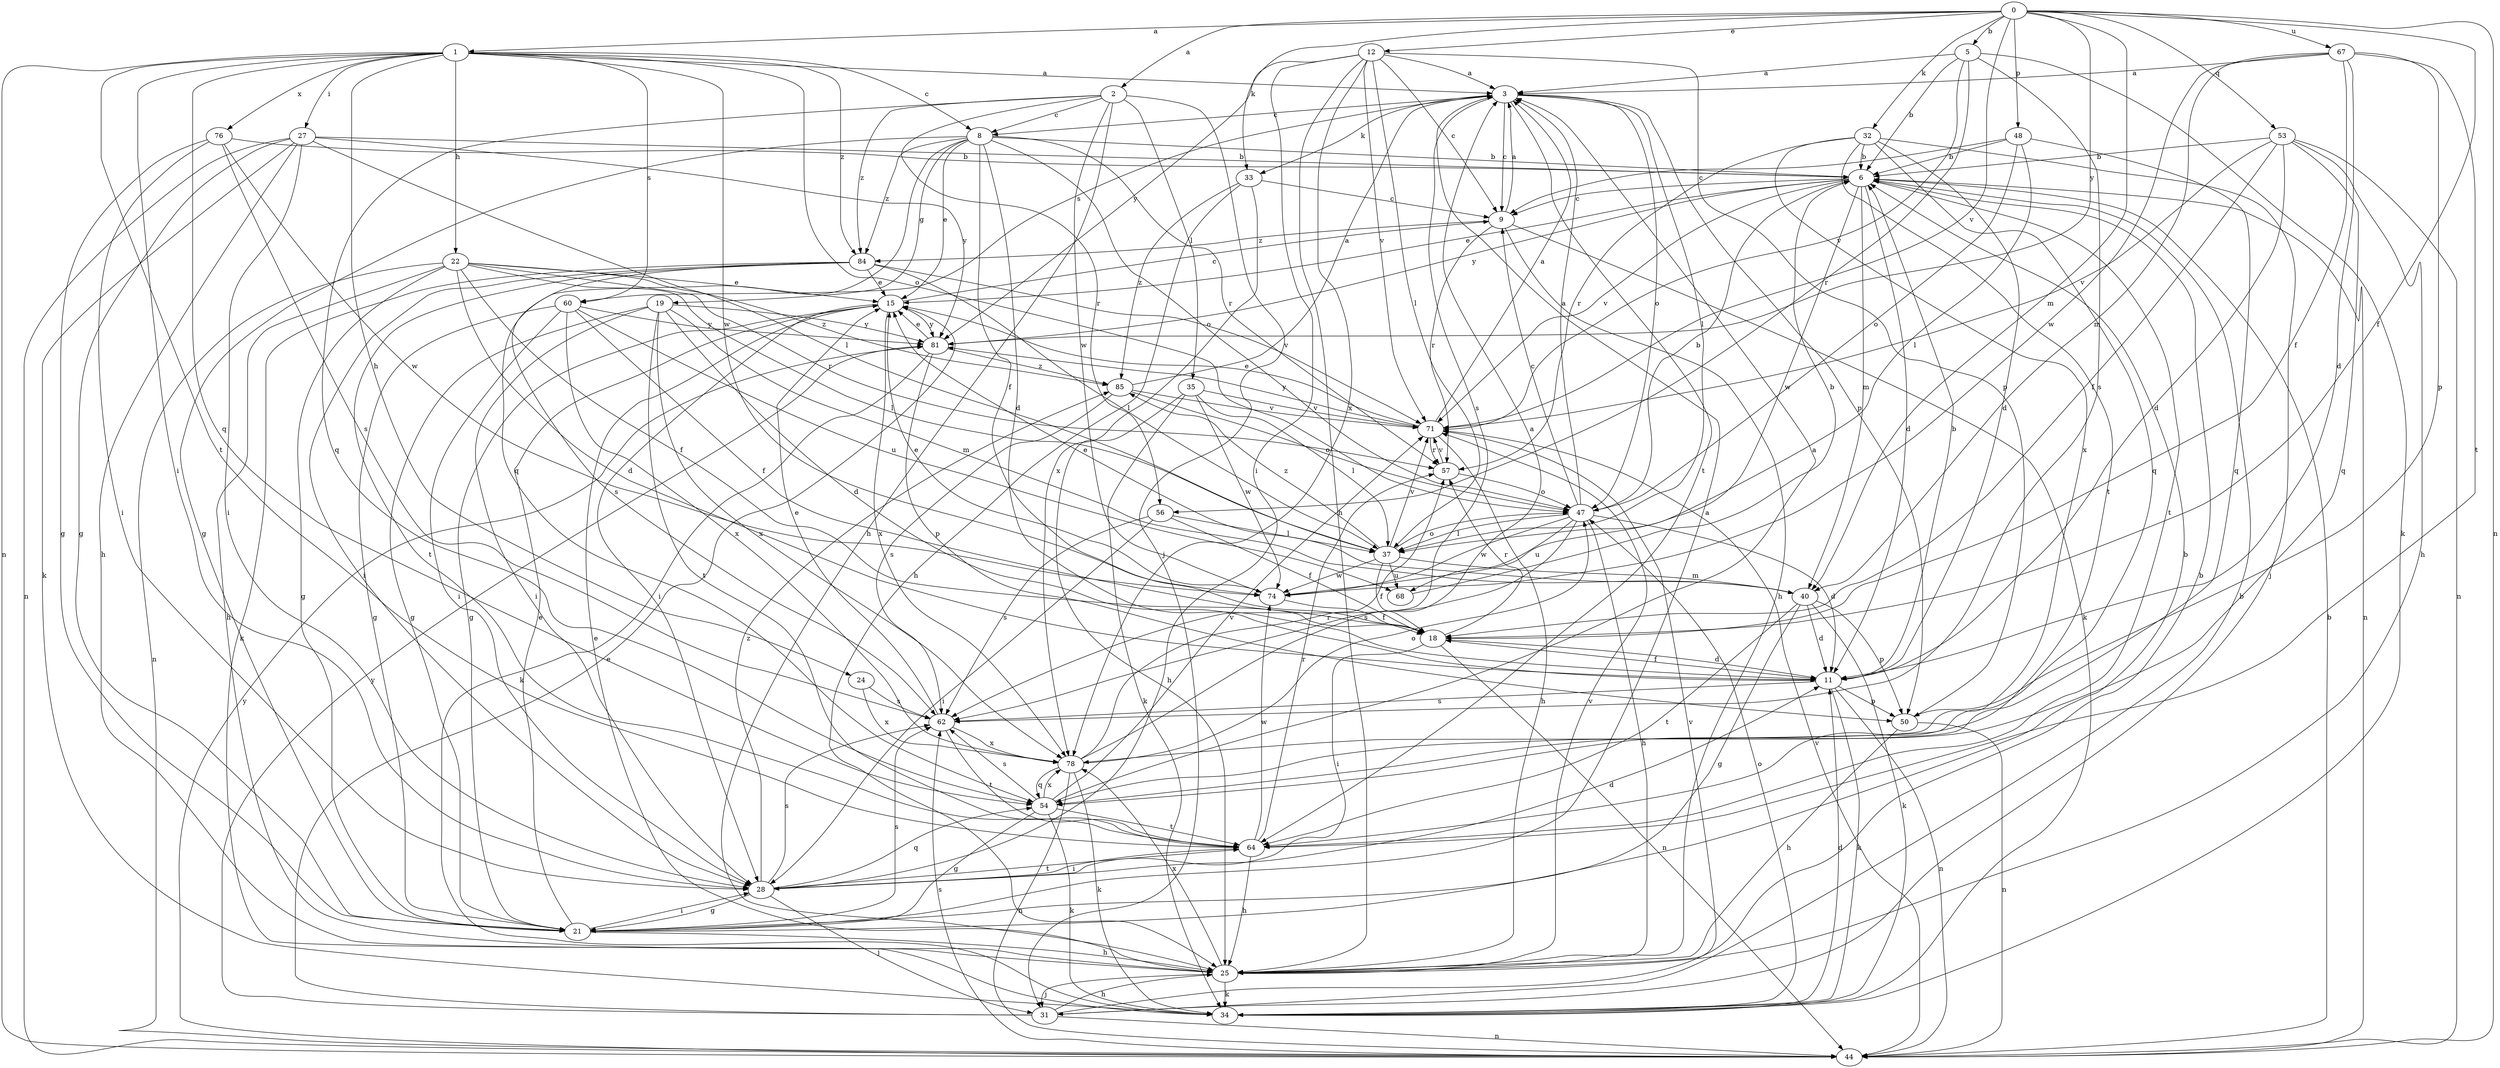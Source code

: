 strict digraph  {
0;
1;
2;
3;
5;
6;
8;
9;
11;
12;
15;
18;
19;
21;
22;
24;
25;
27;
28;
31;
32;
33;
34;
35;
37;
40;
44;
47;
48;
50;
53;
54;
56;
57;
60;
62;
64;
67;
68;
71;
74;
76;
78;
81;
84;
85;
0 -> 1  [label=a];
0 -> 2  [label=a];
0 -> 5  [label=b];
0 -> 12  [label=e];
0 -> 18  [label=f];
0 -> 32  [label=k];
0 -> 33  [label=k];
0 -> 40  [label=m];
0 -> 44  [label=n];
0 -> 48  [label=p];
0 -> 53  [label=q];
0 -> 67  [label=u];
0 -> 71  [label=v];
0 -> 81  [label=y];
1 -> 3  [label=a];
1 -> 8  [label=c];
1 -> 22  [label=h];
1 -> 24  [label=h];
1 -> 27  [label=i];
1 -> 28  [label=i];
1 -> 44  [label=n];
1 -> 47  [label=o];
1 -> 54  [label=q];
1 -> 60  [label=s];
1 -> 64  [label=t];
1 -> 74  [label=w];
1 -> 76  [label=x];
1 -> 84  [label=z];
2 -> 8  [label=c];
2 -> 25  [label=h];
2 -> 31  [label=j];
2 -> 35  [label=l];
2 -> 54  [label=q];
2 -> 56  [label=r];
2 -> 74  [label=w];
2 -> 84  [label=z];
3 -> 8  [label=c];
3 -> 9  [label=c];
3 -> 33  [label=k];
3 -> 37  [label=l];
3 -> 47  [label=o];
3 -> 50  [label=p];
3 -> 60  [label=s];
3 -> 62  [label=s];
3 -> 64  [label=t];
5 -> 3  [label=a];
5 -> 6  [label=b];
5 -> 34  [label=k];
5 -> 56  [label=r];
5 -> 62  [label=s];
5 -> 71  [label=v];
6 -> 9  [label=c];
6 -> 11  [label=d];
6 -> 15  [label=e];
6 -> 40  [label=m];
6 -> 44  [label=n];
6 -> 64  [label=t];
6 -> 71  [label=v];
6 -> 74  [label=w];
6 -> 81  [label=y];
8 -> 6  [label=b];
8 -> 11  [label=d];
8 -> 15  [label=e];
8 -> 18  [label=f];
8 -> 19  [label=g];
8 -> 21  [label=g];
8 -> 47  [label=o];
8 -> 54  [label=q];
8 -> 57  [label=r];
8 -> 84  [label=z];
9 -> 3  [label=a];
9 -> 25  [label=h];
9 -> 34  [label=k];
9 -> 57  [label=r];
9 -> 84  [label=z];
11 -> 6  [label=b];
11 -> 18  [label=f];
11 -> 34  [label=k];
11 -> 44  [label=n];
11 -> 50  [label=p];
11 -> 62  [label=s];
12 -> 3  [label=a];
12 -> 9  [label=c];
12 -> 25  [label=h];
12 -> 28  [label=i];
12 -> 37  [label=l];
12 -> 50  [label=p];
12 -> 71  [label=v];
12 -> 78  [label=x];
12 -> 81  [label=y];
15 -> 9  [label=c];
15 -> 21  [label=g];
15 -> 28  [label=i];
15 -> 78  [label=x];
15 -> 81  [label=y];
18 -> 11  [label=d];
18 -> 28  [label=i];
18 -> 44  [label=n];
18 -> 57  [label=r];
19 -> 11  [label=d];
19 -> 21  [label=g];
19 -> 28  [label=i];
19 -> 40  [label=m];
19 -> 64  [label=t];
19 -> 78  [label=x];
19 -> 81  [label=y];
21 -> 3  [label=a];
21 -> 6  [label=b];
21 -> 15  [label=e];
21 -> 25  [label=h];
21 -> 28  [label=i];
21 -> 62  [label=s];
22 -> 11  [label=d];
22 -> 15  [label=e];
22 -> 18  [label=f];
22 -> 21  [label=g];
22 -> 25  [label=h];
22 -> 37  [label=l];
22 -> 44  [label=n];
22 -> 57  [label=r];
22 -> 85  [label=z];
24 -> 62  [label=s];
24 -> 78  [label=x];
25 -> 6  [label=b];
25 -> 15  [label=e];
25 -> 31  [label=j];
25 -> 34  [label=k];
25 -> 71  [label=v];
25 -> 78  [label=x];
27 -> 6  [label=b];
27 -> 21  [label=g];
27 -> 25  [label=h];
27 -> 28  [label=i];
27 -> 34  [label=k];
27 -> 37  [label=l];
27 -> 44  [label=n];
27 -> 81  [label=y];
28 -> 11  [label=d];
28 -> 21  [label=g];
28 -> 31  [label=j];
28 -> 54  [label=q];
28 -> 62  [label=s];
28 -> 64  [label=t];
28 -> 85  [label=z];
31 -> 6  [label=b];
31 -> 15  [label=e];
31 -> 25  [label=h];
31 -> 44  [label=n];
31 -> 71  [label=v];
31 -> 81  [label=y];
32 -> 6  [label=b];
32 -> 11  [label=d];
32 -> 31  [label=j];
32 -> 54  [label=q];
32 -> 57  [label=r];
32 -> 64  [label=t];
32 -> 78  [label=x];
33 -> 9  [label=c];
33 -> 25  [label=h];
33 -> 78  [label=x];
33 -> 85  [label=z];
34 -> 11  [label=d];
34 -> 47  [label=o];
35 -> 25  [label=h];
35 -> 34  [label=k];
35 -> 37  [label=l];
35 -> 71  [label=v];
35 -> 74  [label=w];
37 -> 18  [label=f];
37 -> 40  [label=m];
37 -> 47  [label=o];
37 -> 68  [label=u];
37 -> 71  [label=v];
37 -> 74  [label=w];
37 -> 85  [label=z];
40 -> 11  [label=d];
40 -> 15  [label=e];
40 -> 21  [label=g];
40 -> 34  [label=k];
40 -> 50  [label=p];
40 -> 64  [label=t];
44 -> 6  [label=b];
44 -> 62  [label=s];
44 -> 71  [label=v];
44 -> 81  [label=y];
47 -> 3  [label=a];
47 -> 6  [label=b];
47 -> 9  [label=c];
47 -> 11  [label=d];
47 -> 25  [label=h];
47 -> 37  [label=l];
47 -> 62  [label=s];
47 -> 68  [label=u];
47 -> 74  [label=w];
48 -> 6  [label=b];
48 -> 9  [label=c];
48 -> 37  [label=l];
48 -> 47  [label=o];
48 -> 54  [label=q];
50 -> 25  [label=h];
50 -> 44  [label=n];
53 -> 6  [label=b];
53 -> 11  [label=d];
53 -> 18  [label=f];
53 -> 25  [label=h];
53 -> 44  [label=n];
53 -> 54  [label=q];
53 -> 71  [label=v];
54 -> 3  [label=a];
54 -> 21  [label=g];
54 -> 34  [label=k];
54 -> 62  [label=s];
54 -> 64  [label=t];
54 -> 71  [label=v];
54 -> 78  [label=x];
56 -> 18  [label=f];
56 -> 28  [label=i];
56 -> 37  [label=l];
56 -> 62  [label=s];
57 -> 47  [label=o];
57 -> 71  [label=v];
60 -> 18  [label=f];
60 -> 21  [label=g];
60 -> 28  [label=i];
60 -> 68  [label=u];
60 -> 78  [label=x];
60 -> 81  [label=y];
62 -> 15  [label=e];
62 -> 64  [label=t];
62 -> 78  [label=x];
64 -> 25  [label=h];
64 -> 28  [label=i];
64 -> 57  [label=r];
64 -> 74  [label=w];
67 -> 3  [label=a];
67 -> 11  [label=d];
67 -> 18  [label=f];
67 -> 40  [label=m];
67 -> 50  [label=p];
67 -> 64  [label=t];
67 -> 74  [label=w];
68 -> 6  [label=b];
71 -> 3  [label=a];
71 -> 15  [label=e];
71 -> 25  [label=h];
71 -> 57  [label=r];
71 -> 81  [label=y];
74 -> 15  [label=e];
74 -> 18  [label=f];
76 -> 6  [label=b];
76 -> 21  [label=g];
76 -> 28  [label=i];
76 -> 62  [label=s];
76 -> 74  [label=w];
78 -> 3  [label=a];
78 -> 34  [label=k];
78 -> 44  [label=n];
78 -> 47  [label=o];
78 -> 54  [label=q];
78 -> 57  [label=r];
81 -> 15  [label=e];
81 -> 34  [label=k];
81 -> 50  [label=p];
81 -> 85  [label=z];
84 -> 15  [label=e];
84 -> 28  [label=i];
84 -> 34  [label=k];
84 -> 37  [label=l];
84 -> 62  [label=s];
84 -> 64  [label=t];
84 -> 71  [label=v];
85 -> 3  [label=a];
85 -> 47  [label=o];
85 -> 62  [label=s];
85 -> 71  [label=v];
}
